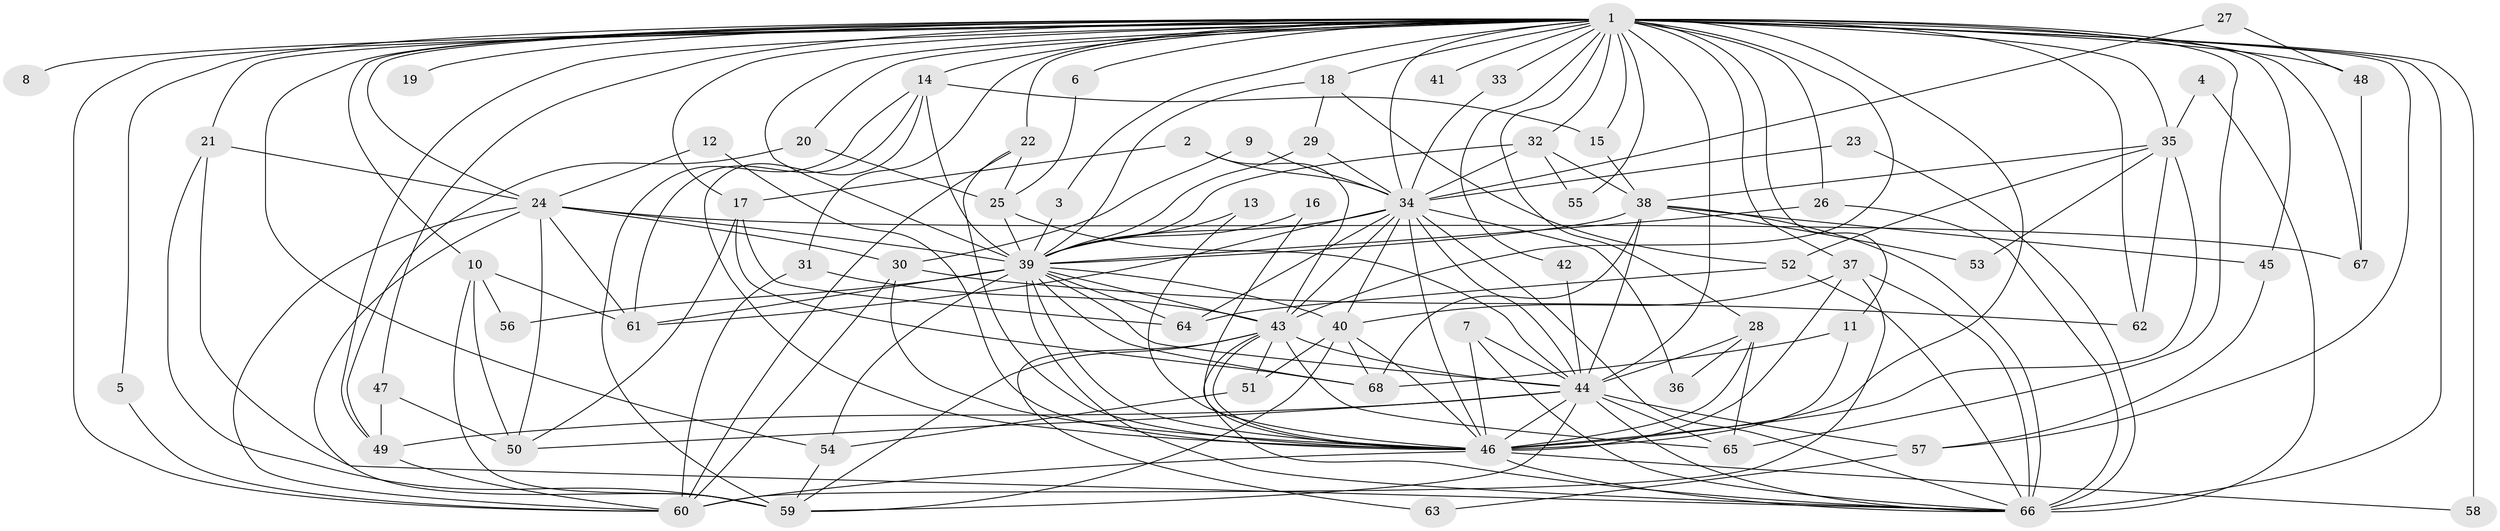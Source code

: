 // original degree distribution, {15: 0.007352941176470588, 29: 0.007352941176470588, 22: 0.007352941176470588, 21: 0.014705882352941176, 18: 0.014705882352941176, 26: 0.007352941176470588, 25: 0.007352941176470588, 20: 0.007352941176470588, 10: 0.007352941176470588, 4: 0.10294117647058823, 6: 0.03676470588235294, 3: 0.22058823529411764, 5: 0.058823529411764705, 9: 0.007352941176470588, 2: 0.47794117647058826, 7: 0.014705882352941176}
// Generated by graph-tools (version 1.1) at 2025/49/03/09/25 03:49:38]
// undirected, 68 vertices, 184 edges
graph export_dot {
graph [start="1"]
  node [color=gray90,style=filled];
  1;
  2;
  3;
  4;
  5;
  6;
  7;
  8;
  9;
  10;
  11;
  12;
  13;
  14;
  15;
  16;
  17;
  18;
  19;
  20;
  21;
  22;
  23;
  24;
  25;
  26;
  27;
  28;
  29;
  30;
  31;
  32;
  33;
  34;
  35;
  36;
  37;
  38;
  39;
  40;
  41;
  42;
  43;
  44;
  45;
  46;
  47;
  48;
  49;
  50;
  51;
  52;
  53;
  54;
  55;
  56;
  57;
  58;
  59;
  60;
  61;
  62;
  63;
  64;
  65;
  66;
  67;
  68;
  1 -- 3 [weight=1.0];
  1 -- 5 [weight=1.0];
  1 -- 6 [weight=1.0];
  1 -- 8 [weight=1.0];
  1 -- 10 [weight=1.0];
  1 -- 11 [weight=1.0];
  1 -- 14 [weight=1.0];
  1 -- 15 [weight=1.0];
  1 -- 17 [weight=3.0];
  1 -- 18 [weight=1.0];
  1 -- 19 [weight=2.0];
  1 -- 20 [weight=1.0];
  1 -- 21 [weight=1.0];
  1 -- 22 [weight=1.0];
  1 -- 24 [weight=1.0];
  1 -- 26 [weight=1.0];
  1 -- 28 [weight=1.0];
  1 -- 31 [weight=1.0];
  1 -- 32 [weight=1.0];
  1 -- 33 [weight=1.0];
  1 -- 34 [weight=4.0];
  1 -- 35 [weight=2.0];
  1 -- 37 [weight=1.0];
  1 -- 39 [weight=4.0];
  1 -- 41 [weight=2.0];
  1 -- 42 [weight=1.0];
  1 -- 43 [weight=4.0];
  1 -- 44 [weight=5.0];
  1 -- 45 [weight=2.0];
  1 -- 46 [weight=4.0];
  1 -- 47 [weight=2.0];
  1 -- 48 [weight=2.0];
  1 -- 49 [weight=1.0];
  1 -- 54 [weight=1.0];
  1 -- 55 [weight=1.0];
  1 -- 57 [weight=1.0];
  1 -- 58 [weight=2.0];
  1 -- 60 [weight=1.0];
  1 -- 62 [weight=1.0];
  1 -- 65 [weight=1.0];
  1 -- 66 [weight=4.0];
  1 -- 67 [weight=2.0];
  2 -- 17 [weight=1.0];
  2 -- 34 [weight=1.0];
  2 -- 43 [weight=1.0];
  3 -- 39 [weight=1.0];
  4 -- 35 [weight=1.0];
  4 -- 66 [weight=1.0];
  5 -- 60 [weight=1.0];
  6 -- 25 [weight=1.0];
  7 -- 44 [weight=1.0];
  7 -- 46 [weight=1.0];
  7 -- 66 [weight=1.0];
  9 -- 30 [weight=1.0];
  9 -- 34 [weight=1.0];
  10 -- 50 [weight=2.0];
  10 -- 56 [weight=1.0];
  10 -- 59 [weight=1.0];
  10 -- 61 [weight=1.0];
  11 -- 46 [weight=1.0];
  11 -- 68 [weight=1.0];
  12 -- 24 [weight=1.0];
  12 -- 46 [weight=1.0];
  13 -- 39 [weight=1.0];
  13 -- 46 [weight=1.0];
  14 -- 15 [weight=1.0];
  14 -- 39 [weight=1.0];
  14 -- 46 [weight=1.0];
  14 -- 59 [weight=1.0];
  14 -- 61 [weight=1.0];
  15 -- 38 [weight=1.0];
  16 -- 39 [weight=1.0];
  16 -- 46 [weight=1.0];
  17 -- 50 [weight=1.0];
  17 -- 64 [weight=1.0];
  17 -- 68 [weight=1.0];
  18 -- 29 [weight=1.0];
  18 -- 39 [weight=1.0];
  18 -- 52 [weight=1.0];
  20 -- 25 [weight=1.0];
  20 -- 49 [weight=1.0];
  21 -- 24 [weight=1.0];
  21 -- 59 [weight=1.0];
  21 -- 66 [weight=1.0];
  22 -- 25 [weight=1.0];
  22 -- 46 [weight=1.0];
  22 -- 60 [weight=1.0];
  23 -- 34 [weight=1.0];
  23 -- 66 [weight=1.0];
  24 -- 30 [weight=1.0];
  24 -- 39 [weight=1.0];
  24 -- 50 [weight=1.0];
  24 -- 59 [weight=1.0];
  24 -- 60 [weight=1.0];
  24 -- 61 [weight=1.0];
  24 -- 67 [weight=1.0];
  25 -- 39 [weight=3.0];
  25 -- 44 [weight=1.0];
  26 -- 39 [weight=1.0];
  26 -- 66 [weight=1.0];
  27 -- 34 [weight=1.0];
  27 -- 48 [weight=1.0];
  28 -- 36 [weight=1.0];
  28 -- 44 [weight=1.0];
  28 -- 46 [weight=1.0];
  28 -- 65 [weight=1.0];
  29 -- 34 [weight=1.0];
  29 -- 39 [weight=1.0];
  30 -- 46 [weight=2.0];
  30 -- 60 [weight=1.0];
  30 -- 62 [weight=1.0];
  31 -- 43 [weight=1.0];
  31 -- 60 [weight=1.0];
  32 -- 34 [weight=1.0];
  32 -- 38 [weight=1.0];
  32 -- 39 [weight=1.0];
  32 -- 55 [weight=1.0];
  33 -- 34 [weight=1.0];
  34 -- 36 [weight=1.0];
  34 -- 39 [weight=1.0];
  34 -- 40 [weight=1.0];
  34 -- 43 [weight=1.0];
  34 -- 44 [weight=1.0];
  34 -- 46 [weight=1.0];
  34 -- 61 [weight=1.0];
  34 -- 64 [weight=1.0];
  34 -- 66 [weight=1.0];
  35 -- 38 [weight=1.0];
  35 -- 46 [weight=1.0];
  35 -- 52 [weight=1.0];
  35 -- 53 [weight=1.0];
  35 -- 62 [weight=1.0];
  37 -- 40 [weight=1.0];
  37 -- 46 [weight=2.0];
  37 -- 60 [weight=1.0];
  37 -- 66 [weight=1.0];
  38 -- 39 [weight=1.0];
  38 -- 44 [weight=1.0];
  38 -- 45 [weight=1.0];
  38 -- 53 [weight=1.0];
  38 -- 66 [weight=1.0];
  38 -- 68 [weight=1.0];
  39 -- 40 [weight=1.0];
  39 -- 43 [weight=1.0];
  39 -- 44 [weight=1.0];
  39 -- 46 [weight=1.0];
  39 -- 54 [weight=1.0];
  39 -- 56 [weight=1.0];
  39 -- 61 [weight=2.0];
  39 -- 64 [weight=1.0];
  39 -- 66 [weight=1.0];
  39 -- 68 [weight=1.0];
  40 -- 46 [weight=1.0];
  40 -- 51 [weight=1.0];
  40 -- 59 [weight=1.0];
  40 -- 68 [weight=1.0];
  42 -- 44 [weight=1.0];
  43 -- 44 [weight=1.0];
  43 -- 46 [weight=1.0];
  43 -- 51 [weight=1.0];
  43 -- 59 [weight=1.0];
  43 -- 63 [weight=1.0];
  43 -- 65 [weight=1.0];
  43 -- 66 [weight=1.0];
  44 -- 46 [weight=1.0];
  44 -- 49 [weight=1.0];
  44 -- 50 [weight=1.0];
  44 -- 57 [weight=1.0];
  44 -- 59 [weight=1.0];
  44 -- 65 [weight=1.0];
  44 -- 66 [weight=1.0];
  45 -- 57 [weight=1.0];
  46 -- 58 [weight=1.0];
  46 -- 60 [weight=1.0];
  46 -- 66 [weight=1.0];
  47 -- 49 [weight=1.0];
  47 -- 50 [weight=1.0];
  48 -- 67 [weight=1.0];
  49 -- 60 [weight=1.0];
  51 -- 54 [weight=1.0];
  52 -- 64 [weight=1.0];
  52 -- 66 [weight=1.0];
  54 -- 59 [weight=1.0];
  57 -- 63 [weight=1.0];
}
